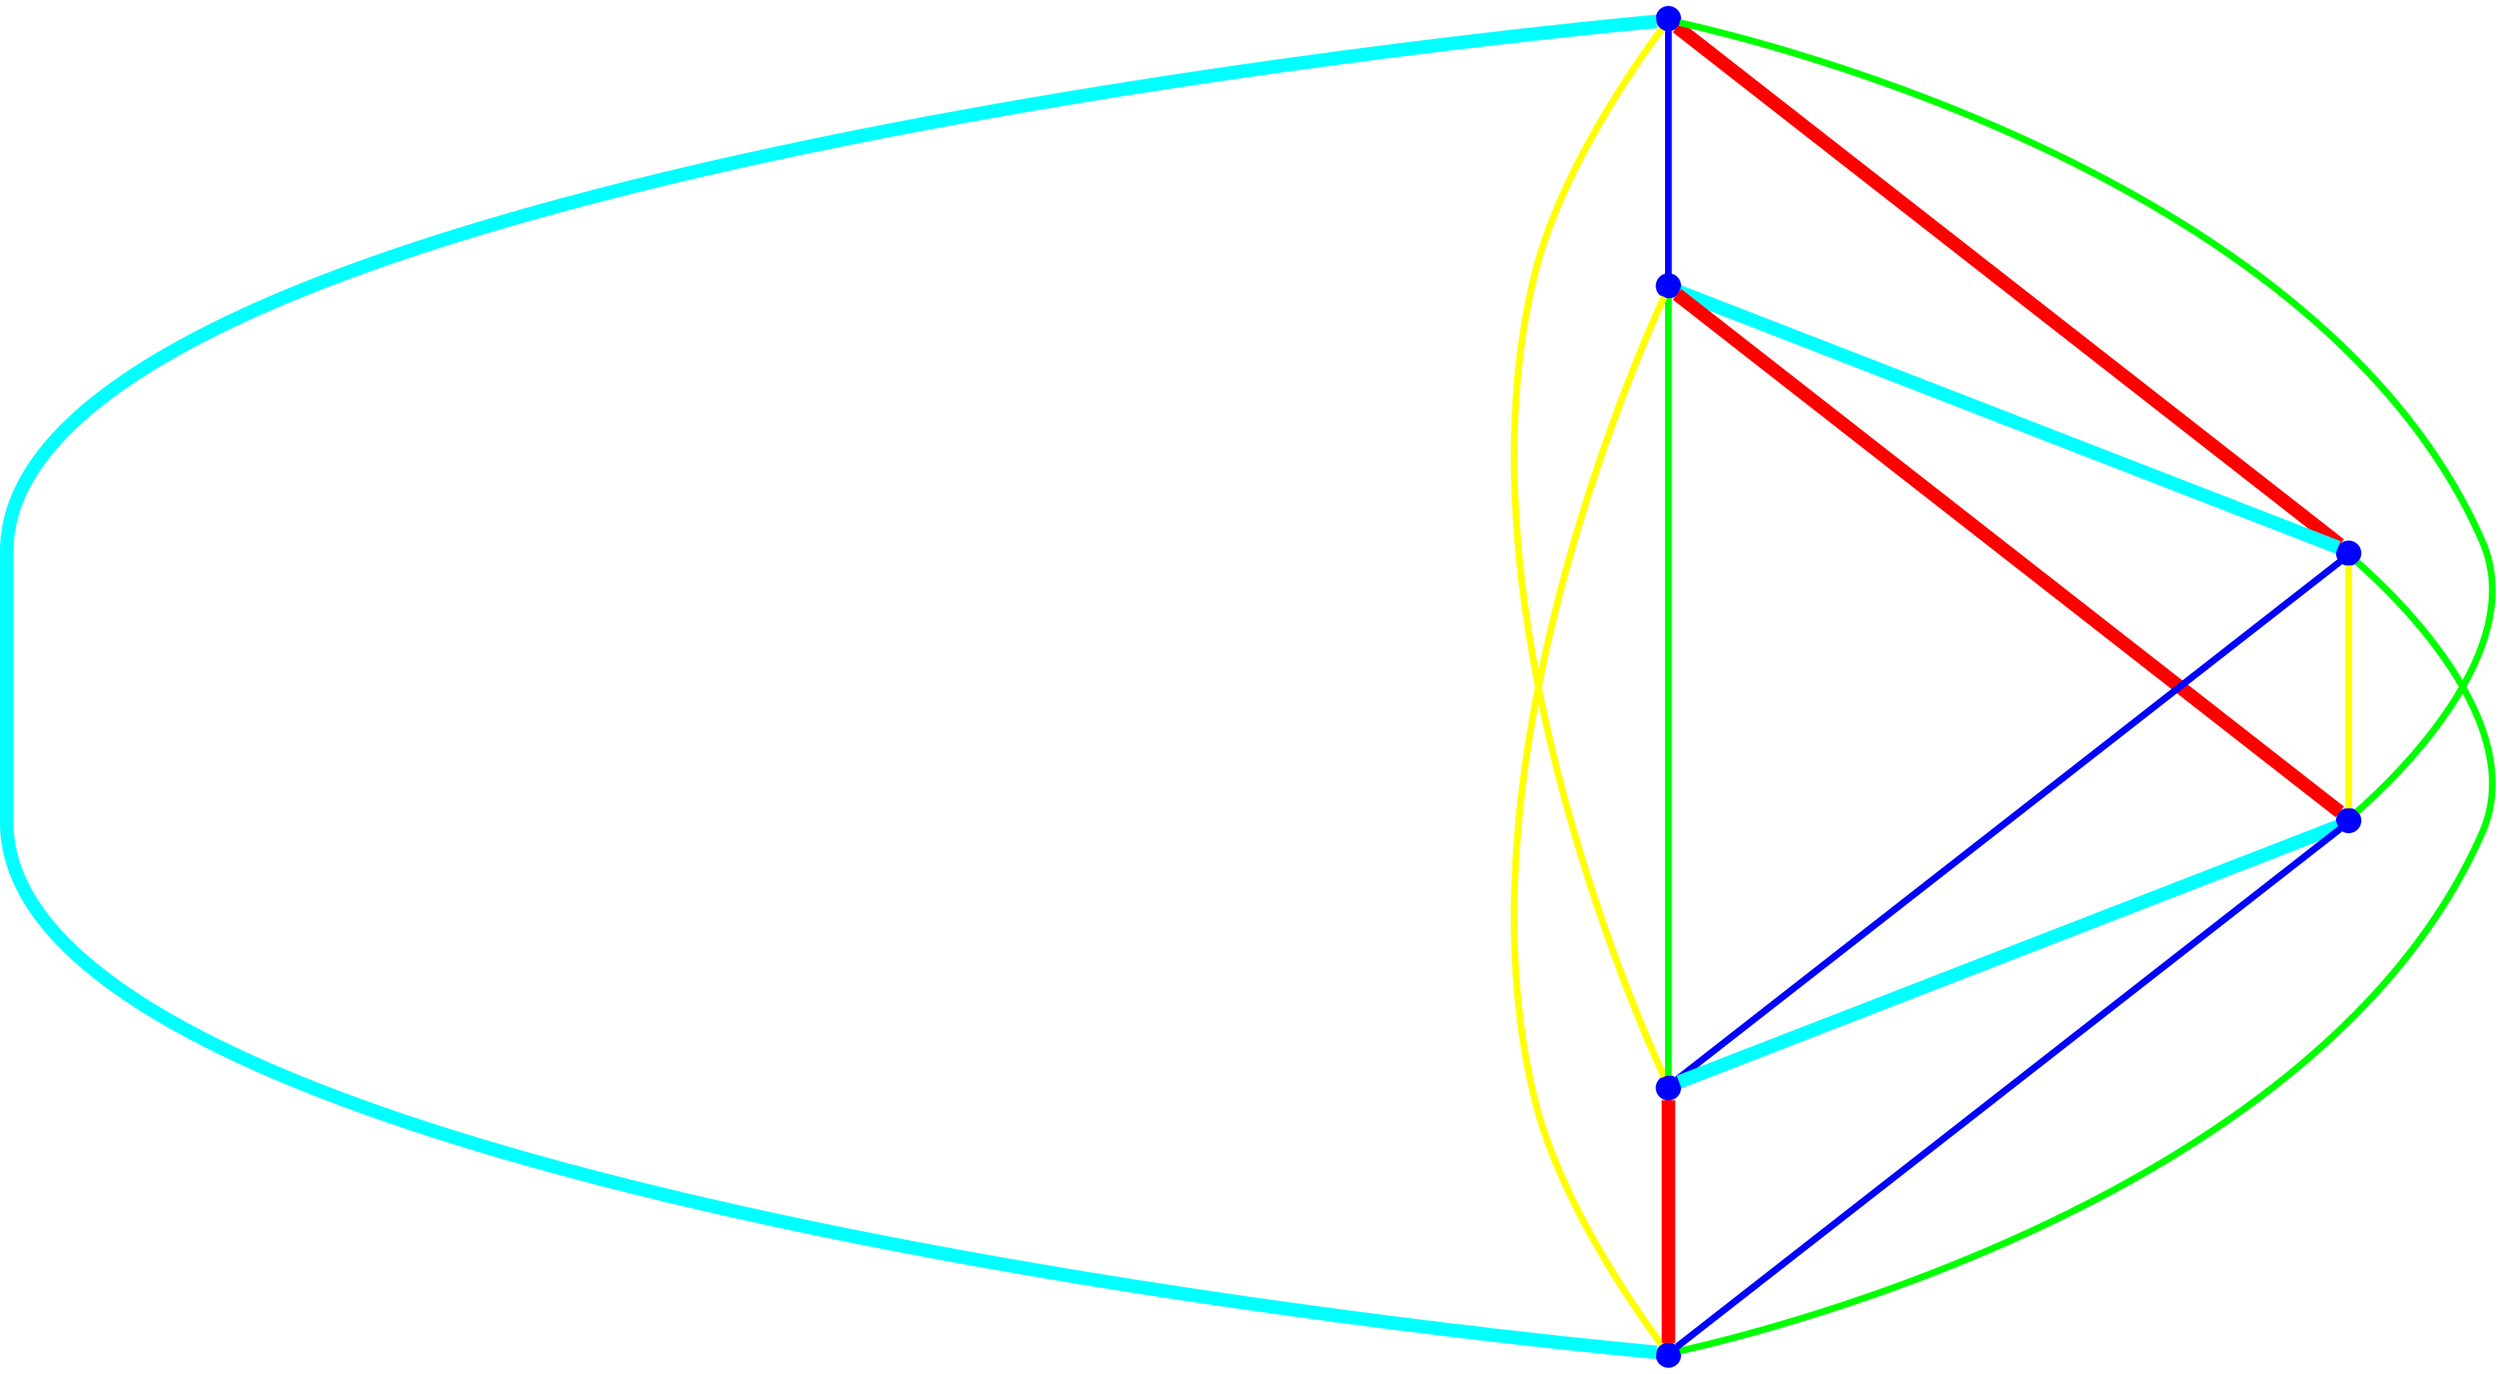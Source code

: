 graph {
ranksep=2
nodesep=2
node [label="" shape=circle style=filled fixedsize=true color=blue fillcolor=blue width=0.2];
"1" -- "2" [style="solid",penwidth="4",color="blue"];
"1" -- "3" [style="solid",penwidth="8",color="red"];
"1" -- "4" [style="solid",penwidth="4",color="green"];
"1" -- "5" [style="solid",penwidth="4",color="yellow"];
"1" -- "6" [style="solid",penwidth="8",color="cyan"];
"2" -- "3" [style="solid",penwidth="8",color="cyan"];
"2" -- "4" [style="solid",penwidth="8",color="red"];
"2" -- "5" [style="solid",penwidth="4",color="green"];
"2" -- "6" [style="solid",penwidth="4",color="yellow"];
"3" -- "4" [style="solid",penwidth="4",color="yellow"];
"3" -- "5" [style="solid",penwidth="4",color="blue"];
"3" -- "6" [style="solid",penwidth="4",color="green"];
"4" -- "5" [style="solid",penwidth="8",color="cyan"];
"4" -- "6" [style="solid",penwidth="4",color="blue"];
"5" -- "6" [style="solid",penwidth="8",color="red"];
}
